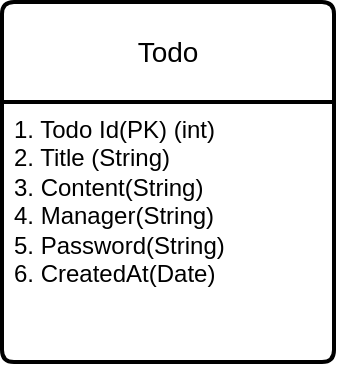 <mxfile version="24.4.2" type="github">
  <diagram name="페이지-1" id="eqhRolPKBjo177OuY_oy">
    <mxGraphModel dx="1434" dy="795" grid="1" gridSize="10" guides="1" tooltips="1" connect="1" arrows="1" fold="1" page="1" pageScale="1" pageWidth="827" pageHeight="1169" math="0" shadow="0">
      <root>
        <mxCell id="0" />
        <mxCell id="1" parent="0" />
        <mxCell id="ojWt40FFLvQ0DBRLL3Ez-1" value="Todo" style="swimlane;childLayout=stackLayout;horizontal=1;startSize=50;horizontalStack=0;rounded=1;fontSize=14;fontStyle=0;strokeWidth=2;resizeParent=0;resizeLast=1;shadow=0;dashed=0;align=center;arcSize=4;whiteSpace=wrap;html=1;" vertex="1" parent="1">
          <mxGeometry x="344" y="60" width="166" height="180" as="geometry" />
        </mxCell>
        <mxCell id="ojWt40FFLvQ0DBRLL3Ez-2" value="1. Todo Id(PK) (int)&lt;div&gt;2. Title (String)&lt;/div&gt;&lt;div&gt;3. Content(String)&lt;/div&gt;&lt;div&gt;4. Manager(String)&lt;/div&gt;&lt;div&gt;5. Password(String)&lt;/div&gt;&lt;div&gt;6. CreatedAt(Date)&lt;/div&gt;" style="align=left;strokeColor=none;fillColor=none;spacingLeft=4;fontSize=12;verticalAlign=top;resizable=0;rotatable=0;part=1;html=1;" vertex="1" parent="ojWt40FFLvQ0DBRLL3Ez-1">
          <mxGeometry y="50" width="166" height="130" as="geometry" />
        </mxCell>
      </root>
    </mxGraphModel>
  </diagram>
</mxfile>
